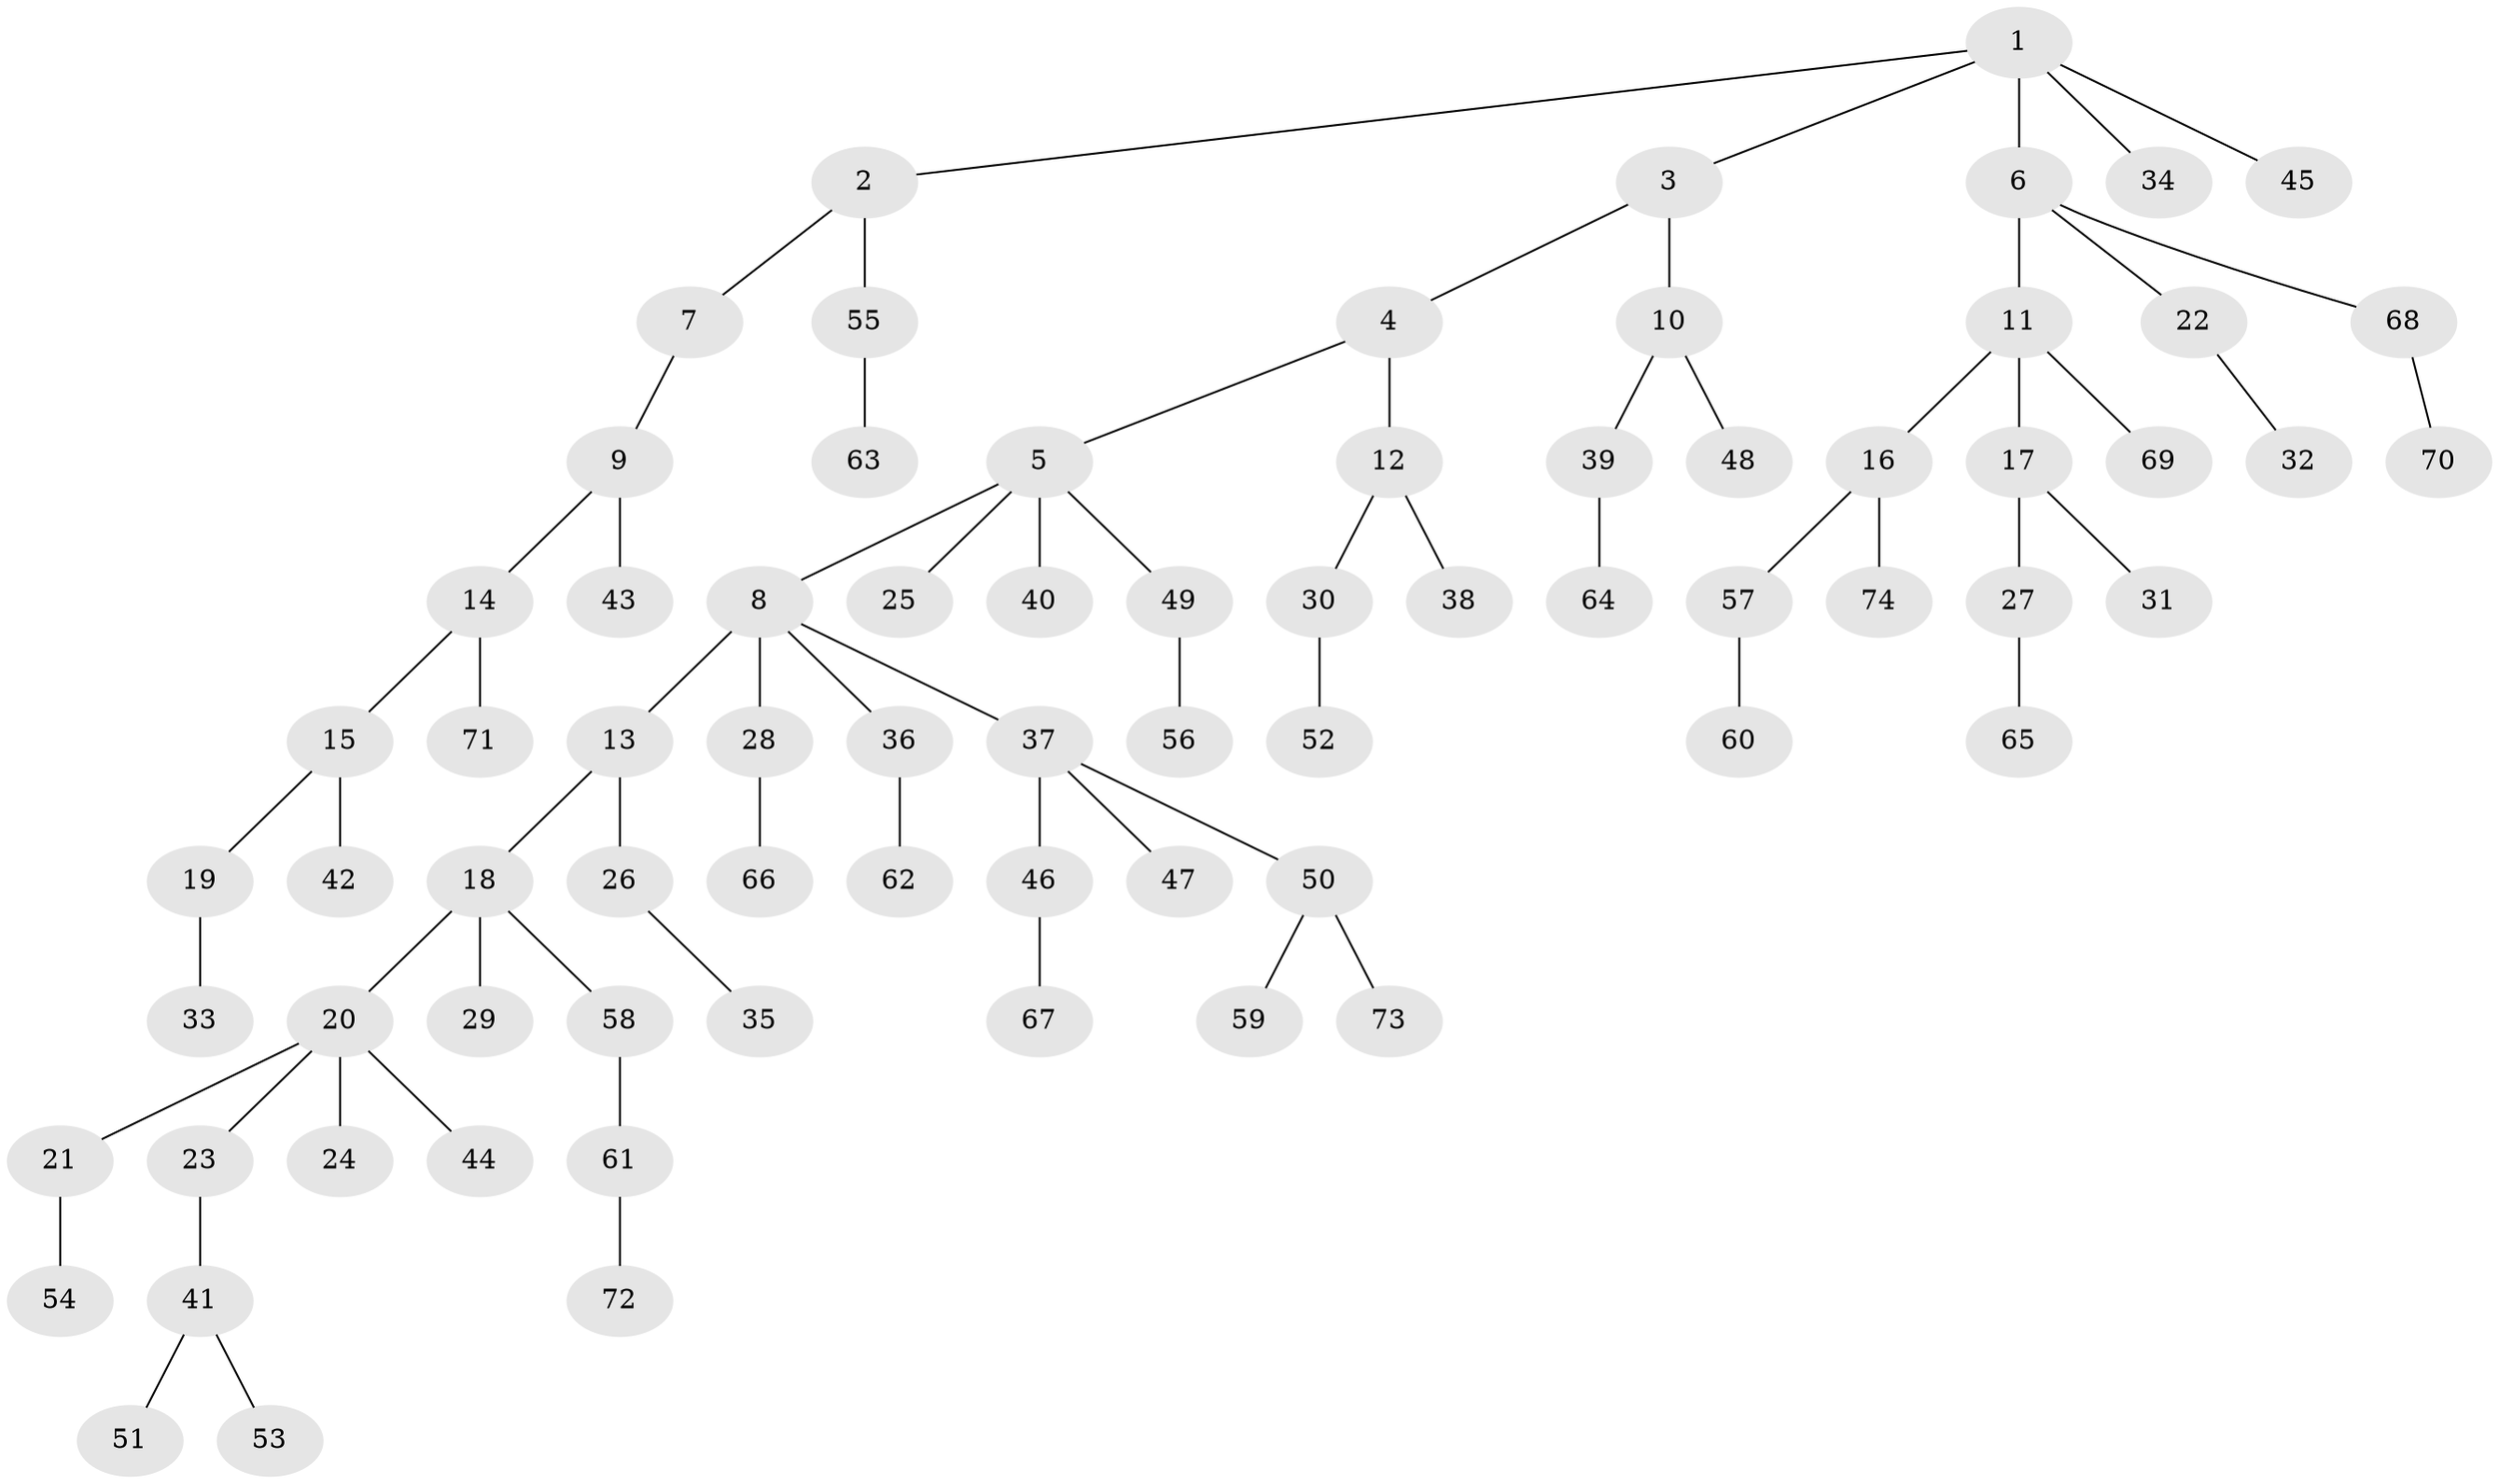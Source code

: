 // Generated by graph-tools (version 1.1) at 2025/15/03/09/25 04:15:42]
// undirected, 74 vertices, 73 edges
graph export_dot {
graph [start="1"]
  node [color=gray90,style=filled];
  1;
  2;
  3;
  4;
  5;
  6;
  7;
  8;
  9;
  10;
  11;
  12;
  13;
  14;
  15;
  16;
  17;
  18;
  19;
  20;
  21;
  22;
  23;
  24;
  25;
  26;
  27;
  28;
  29;
  30;
  31;
  32;
  33;
  34;
  35;
  36;
  37;
  38;
  39;
  40;
  41;
  42;
  43;
  44;
  45;
  46;
  47;
  48;
  49;
  50;
  51;
  52;
  53;
  54;
  55;
  56;
  57;
  58;
  59;
  60;
  61;
  62;
  63;
  64;
  65;
  66;
  67;
  68;
  69;
  70;
  71;
  72;
  73;
  74;
  1 -- 2;
  1 -- 3;
  1 -- 6;
  1 -- 34;
  1 -- 45;
  2 -- 7;
  2 -- 55;
  3 -- 4;
  3 -- 10;
  4 -- 5;
  4 -- 12;
  5 -- 8;
  5 -- 25;
  5 -- 40;
  5 -- 49;
  6 -- 11;
  6 -- 22;
  6 -- 68;
  7 -- 9;
  8 -- 13;
  8 -- 28;
  8 -- 36;
  8 -- 37;
  9 -- 14;
  9 -- 43;
  10 -- 39;
  10 -- 48;
  11 -- 16;
  11 -- 17;
  11 -- 69;
  12 -- 30;
  12 -- 38;
  13 -- 18;
  13 -- 26;
  14 -- 15;
  14 -- 71;
  15 -- 19;
  15 -- 42;
  16 -- 57;
  16 -- 74;
  17 -- 27;
  17 -- 31;
  18 -- 20;
  18 -- 29;
  18 -- 58;
  19 -- 33;
  20 -- 21;
  20 -- 23;
  20 -- 24;
  20 -- 44;
  21 -- 54;
  22 -- 32;
  23 -- 41;
  26 -- 35;
  27 -- 65;
  28 -- 66;
  30 -- 52;
  36 -- 62;
  37 -- 46;
  37 -- 47;
  37 -- 50;
  39 -- 64;
  41 -- 51;
  41 -- 53;
  46 -- 67;
  49 -- 56;
  50 -- 59;
  50 -- 73;
  55 -- 63;
  57 -- 60;
  58 -- 61;
  61 -- 72;
  68 -- 70;
}
